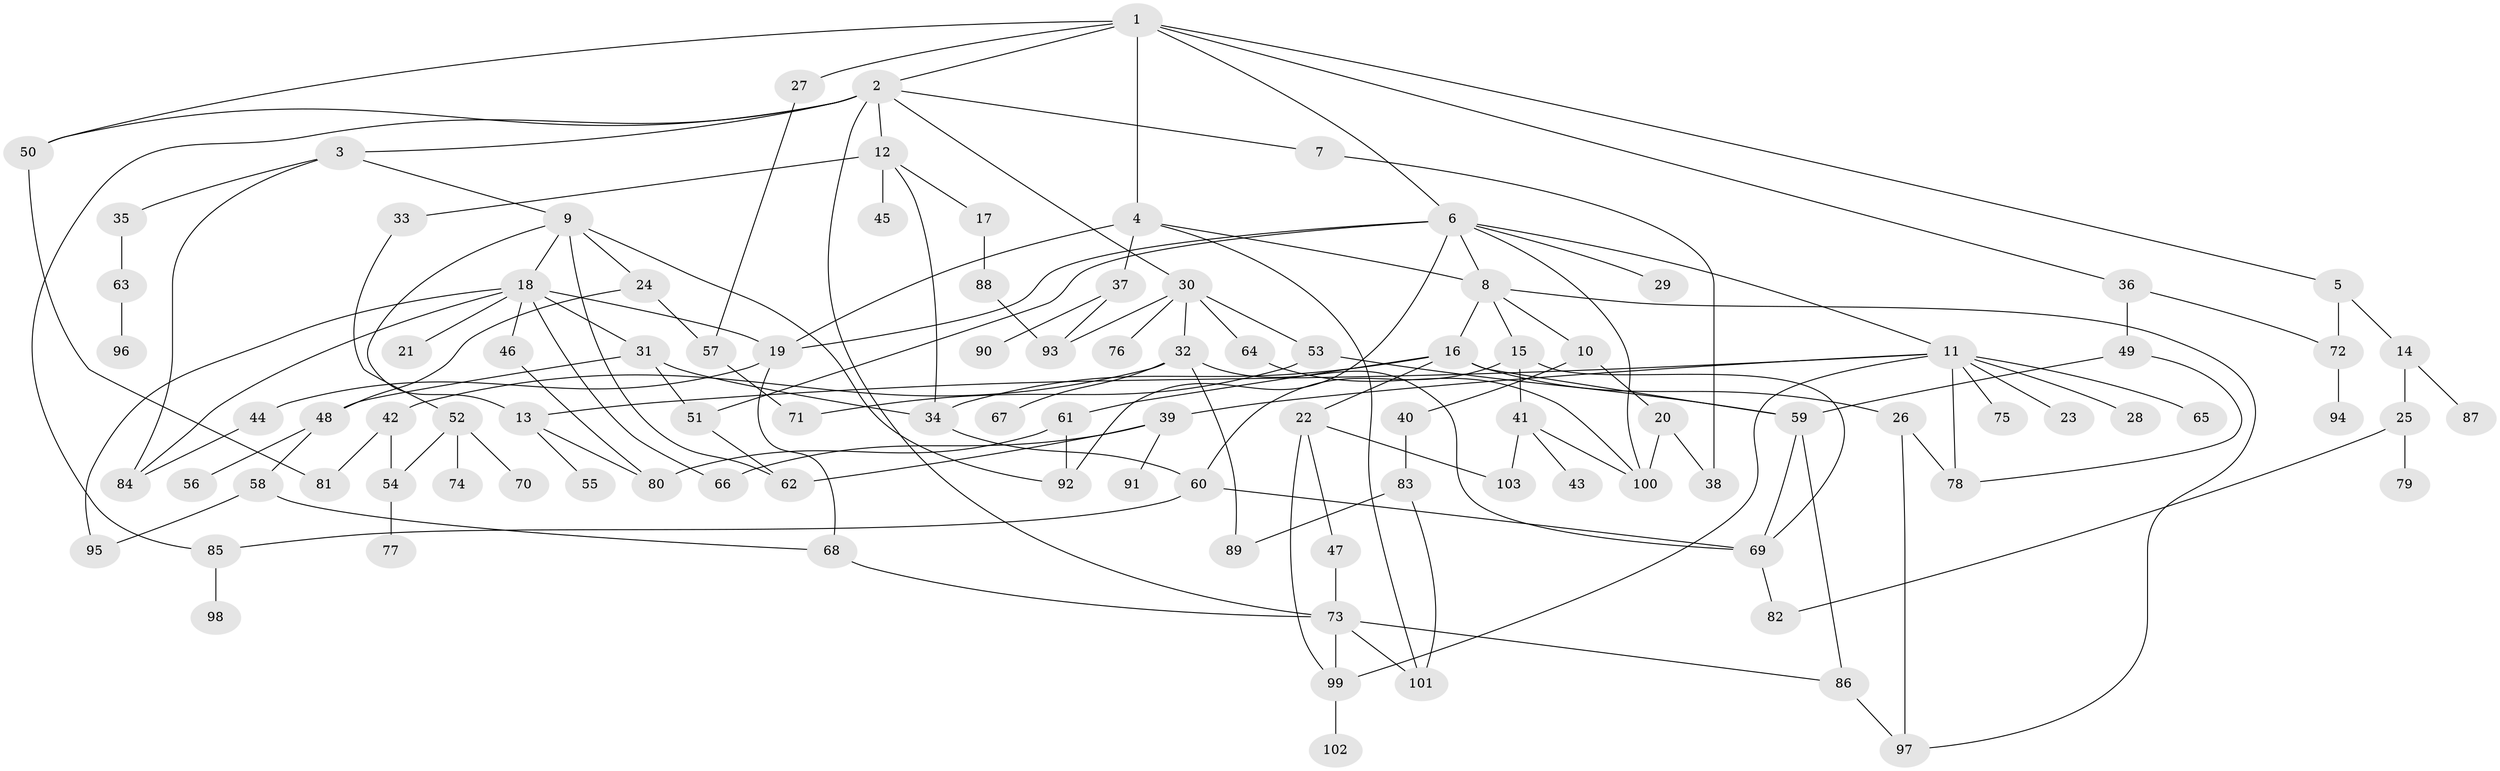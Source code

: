 // Generated by graph-tools (version 1.1) at 2025/25/03/09/25 03:25:27]
// undirected, 103 vertices, 154 edges
graph export_dot {
graph [start="1"]
  node [color=gray90,style=filled];
  1;
  2;
  3;
  4;
  5;
  6;
  7;
  8;
  9;
  10;
  11;
  12;
  13;
  14;
  15;
  16;
  17;
  18;
  19;
  20;
  21;
  22;
  23;
  24;
  25;
  26;
  27;
  28;
  29;
  30;
  31;
  32;
  33;
  34;
  35;
  36;
  37;
  38;
  39;
  40;
  41;
  42;
  43;
  44;
  45;
  46;
  47;
  48;
  49;
  50;
  51;
  52;
  53;
  54;
  55;
  56;
  57;
  58;
  59;
  60;
  61;
  62;
  63;
  64;
  65;
  66;
  67;
  68;
  69;
  70;
  71;
  72;
  73;
  74;
  75;
  76;
  77;
  78;
  79;
  80;
  81;
  82;
  83;
  84;
  85;
  86;
  87;
  88;
  89;
  90;
  91;
  92;
  93;
  94;
  95;
  96;
  97;
  98;
  99;
  100;
  101;
  102;
  103;
  1 -- 2;
  1 -- 4;
  1 -- 5;
  1 -- 6;
  1 -- 27;
  1 -- 36;
  1 -- 50;
  2 -- 3;
  2 -- 7;
  2 -- 12;
  2 -- 30;
  2 -- 85;
  2 -- 50;
  2 -- 73;
  3 -- 9;
  3 -- 35;
  3 -- 84;
  4 -- 19;
  4 -- 37;
  4 -- 101;
  4 -- 8;
  5 -- 14;
  5 -- 72;
  6 -- 8;
  6 -- 11;
  6 -- 29;
  6 -- 92;
  6 -- 19;
  6 -- 51;
  6 -- 100;
  7 -- 38;
  8 -- 10;
  8 -- 15;
  8 -- 16;
  8 -- 97;
  9 -- 13;
  9 -- 18;
  9 -- 24;
  9 -- 62;
  9 -- 92;
  10 -- 20;
  10 -- 40;
  11 -- 23;
  11 -- 28;
  11 -- 39;
  11 -- 65;
  11 -- 75;
  11 -- 78;
  11 -- 99;
  11 -- 13;
  12 -- 17;
  12 -- 33;
  12 -- 34;
  12 -- 45;
  13 -- 55;
  13 -- 80;
  14 -- 25;
  14 -- 87;
  15 -- 41;
  15 -- 60;
  15 -- 69;
  16 -- 22;
  16 -- 26;
  16 -- 61;
  16 -- 59;
  16 -- 34;
  17 -- 88;
  18 -- 21;
  18 -- 31;
  18 -- 46;
  18 -- 66;
  18 -- 84;
  18 -- 95;
  18 -- 19;
  19 -- 44;
  19 -- 68;
  20 -- 38;
  20 -- 100;
  22 -- 47;
  22 -- 99;
  22 -- 103;
  24 -- 57;
  24 -- 48;
  25 -- 79;
  25 -- 82;
  26 -- 78;
  26 -- 97;
  27 -- 57;
  30 -- 32;
  30 -- 53;
  30 -- 64;
  30 -- 76;
  30 -- 93;
  31 -- 48;
  31 -- 51;
  31 -- 34;
  32 -- 42;
  32 -- 67;
  32 -- 69;
  32 -- 89;
  33 -- 52;
  34 -- 60;
  35 -- 63;
  36 -- 49;
  36 -- 72;
  37 -- 90;
  37 -- 93;
  39 -- 62;
  39 -- 91;
  39 -- 66;
  40 -- 83;
  41 -- 43;
  41 -- 100;
  41 -- 103;
  42 -- 54;
  42 -- 81;
  44 -- 84;
  46 -- 80;
  47 -- 73;
  48 -- 56;
  48 -- 58;
  49 -- 59;
  49 -- 78;
  50 -- 81;
  51 -- 62;
  52 -- 54;
  52 -- 70;
  52 -- 74;
  53 -- 59;
  53 -- 71;
  54 -- 77;
  57 -- 71;
  58 -- 95;
  58 -- 68;
  59 -- 86;
  59 -- 69;
  60 -- 69;
  60 -- 85;
  61 -- 80;
  61 -- 92;
  63 -- 96;
  64 -- 100;
  68 -- 73;
  69 -- 82;
  72 -- 94;
  73 -- 86;
  73 -- 99;
  73 -- 101;
  83 -- 89;
  83 -- 101;
  85 -- 98;
  86 -- 97;
  88 -- 93;
  99 -- 102;
}
